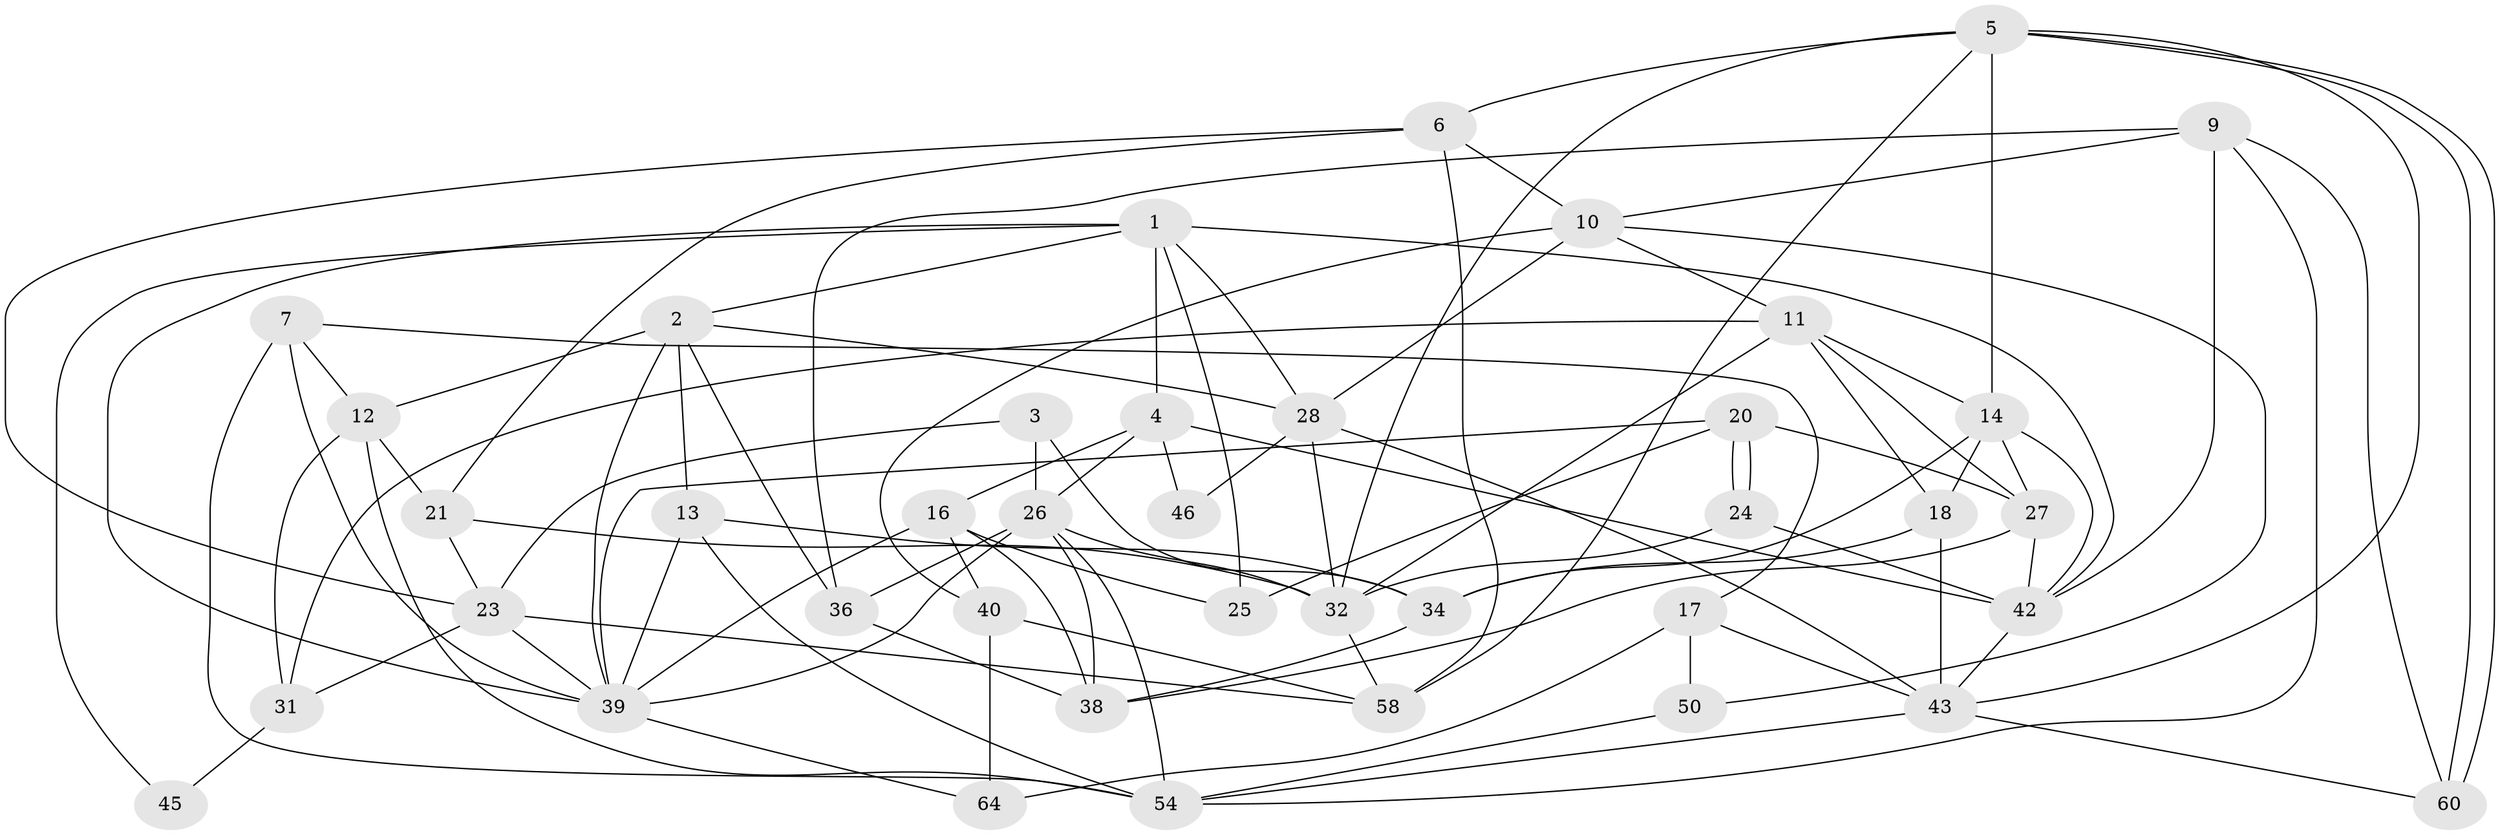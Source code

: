 // original degree distribution, {6: 0.07692307692307693, 3: 0.24615384615384617, 4: 0.3384615384615385, 5: 0.23076923076923078, 2: 0.09230769230769231, 7: 0.015384615384615385}
// Generated by graph-tools (version 1.1) at 2025/41/03/06/25 10:41:57]
// undirected, 40 vertices, 100 edges
graph export_dot {
graph [start="1"]
  node [color=gray90,style=filled];
  1 [super="+22"];
  2 [super="+52"];
  3;
  4 [super="+19"];
  5 [super="+33"];
  6 [super="+65"];
  7 [super="+8"];
  9 [super="+15"];
  10 [super="+63"];
  11 [super="+35"];
  12 [super="+61"];
  13;
  14 [super="+29"];
  16 [super="+56"];
  17;
  18;
  20;
  21;
  23 [super="+30"];
  24 [super="+37"];
  25;
  26 [super="+49"];
  27 [super="+59"];
  28 [super="+47"];
  31;
  32 [super="+48"];
  34 [super="+51"];
  36;
  38 [super="+53"];
  39 [super="+41"];
  40 [super="+57"];
  42 [super="+44"];
  43 [super="+55"];
  45;
  46;
  50;
  54 [super="+62"];
  58;
  60;
  64;
  1 -- 25;
  1 -- 28;
  1 -- 45;
  1 -- 4;
  1 -- 39;
  1 -- 42;
  1 -- 2;
  2 -- 13;
  2 -- 36;
  2 -- 39;
  2 -- 12;
  2 -- 28;
  3 -- 23;
  3 -- 26;
  3 -- 34;
  4 -- 42 [weight=2];
  4 -- 26;
  4 -- 46;
  4 -- 16;
  5 -- 60;
  5 -- 60;
  5 -- 58;
  5 -- 14;
  5 -- 32;
  5 -- 43;
  5 -- 6;
  6 -- 23;
  6 -- 10;
  6 -- 58 [weight=2];
  6 -- 21;
  7 -- 17;
  7 -- 39;
  7 -- 54;
  7 -- 12;
  9 -- 54;
  9 -- 10;
  9 -- 42;
  9 -- 60;
  9 -- 36;
  10 -- 40;
  10 -- 50;
  10 -- 28;
  10 -- 11;
  11 -- 32;
  11 -- 14;
  11 -- 18;
  11 -- 27;
  11 -- 31;
  12 -- 31;
  12 -- 21;
  12 -- 54;
  13 -- 39;
  13 -- 54;
  13 -- 34;
  14 -- 42;
  14 -- 27;
  14 -- 18;
  14 -- 34 [weight=2];
  16 -- 25;
  16 -- 39;
  16 -- 38;
  16 -- 40;
  17 -- 64;
  17 -- 50;
  17 -- 43;
  18 -- 34;
  18 -- 43;
  20 -- 24;
  20 -- 24;
  20 -- 25;
  20 -- 27;
  20 -- 39;
  21 -- 32;
  21 -- 23;
  23 -- 58;
  23 -- 31;
  23 -- 39;
  24 -- 32 [weight=2];
  24 -- 42;
  26 -- 36;
  26 -- 39;
  26 -- 32;
  26 -- 54 [weight=2];
  26 -- 38;
  27 -- 38;
  27 -- 42;
  28 -- 32;
  28 -- 46;
  28 -- 43;
  31 -- 45;
  32 -- 58;
  34 -- 38;
  36 -- 38;
  39 -- 64;
  40 -- 64;
  40 -- 58;
  42 -- 43;
  43 -- 54;
  43 -- 60;
  50 -- 54;
}

